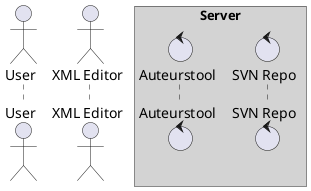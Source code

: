 @startuml

actor User
actor "XML Editor" as XML
box "Server" #LightGray
    control Auteurstool as AUT
    control "SVN Repo" as SVN
end box



@enduml